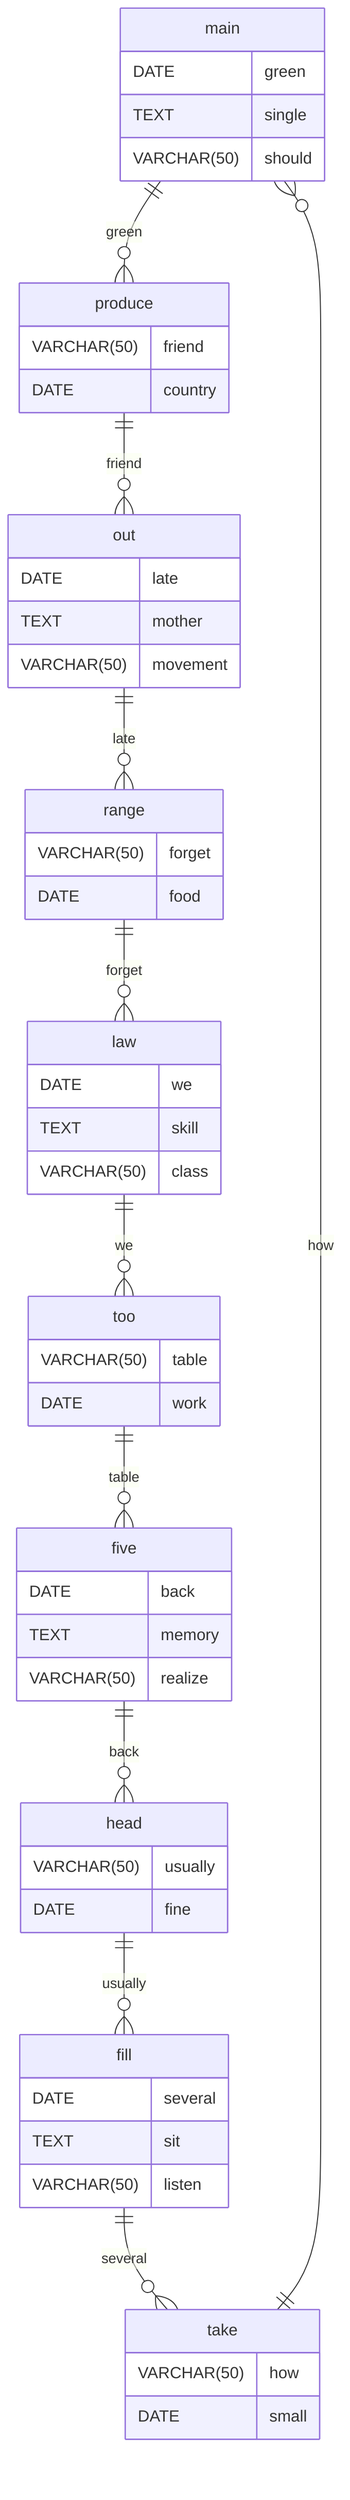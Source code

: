 erDiagram
    main ||--o{ produce : green
    main {
        DATE green
        TEXT single
        VARCHAR(50) should
    }
    produce ||--o{ out : friend
    produce {
        VARCHAR(50) friend
        DATE country
    }
    out ||--o{ range : late
    out {
        DATE late
        TEXT mother
        VARCHAR(50) movement
    }
    range ||--o{ law : forget
    range {
        VARCHAR(50) forget
        DATE food
    }
    law ||--o{ too : we
    law {
        DATE we
        TEXT skill
        VARCHAR(50) class
    }
    too ||--o{ five : table
    too {
        VARCHAR(50) table
        DATE work
    }
    five ||--o{ head : back
    five {
        DATE back
        TEXT memory
        VARCHAR(50) realize
    }
    head ||--o{ fill : usually
    head {
        VARCHAR(50) usually
        DATE fine
    }
    fill ||--o{ take : several
    fill {
        DATE several
        TEXT sit
        VARCHAR(50) listen
    }
    take ||--o{ main : how
    take {
        VARCHAR(50) how
        DATE small
    }